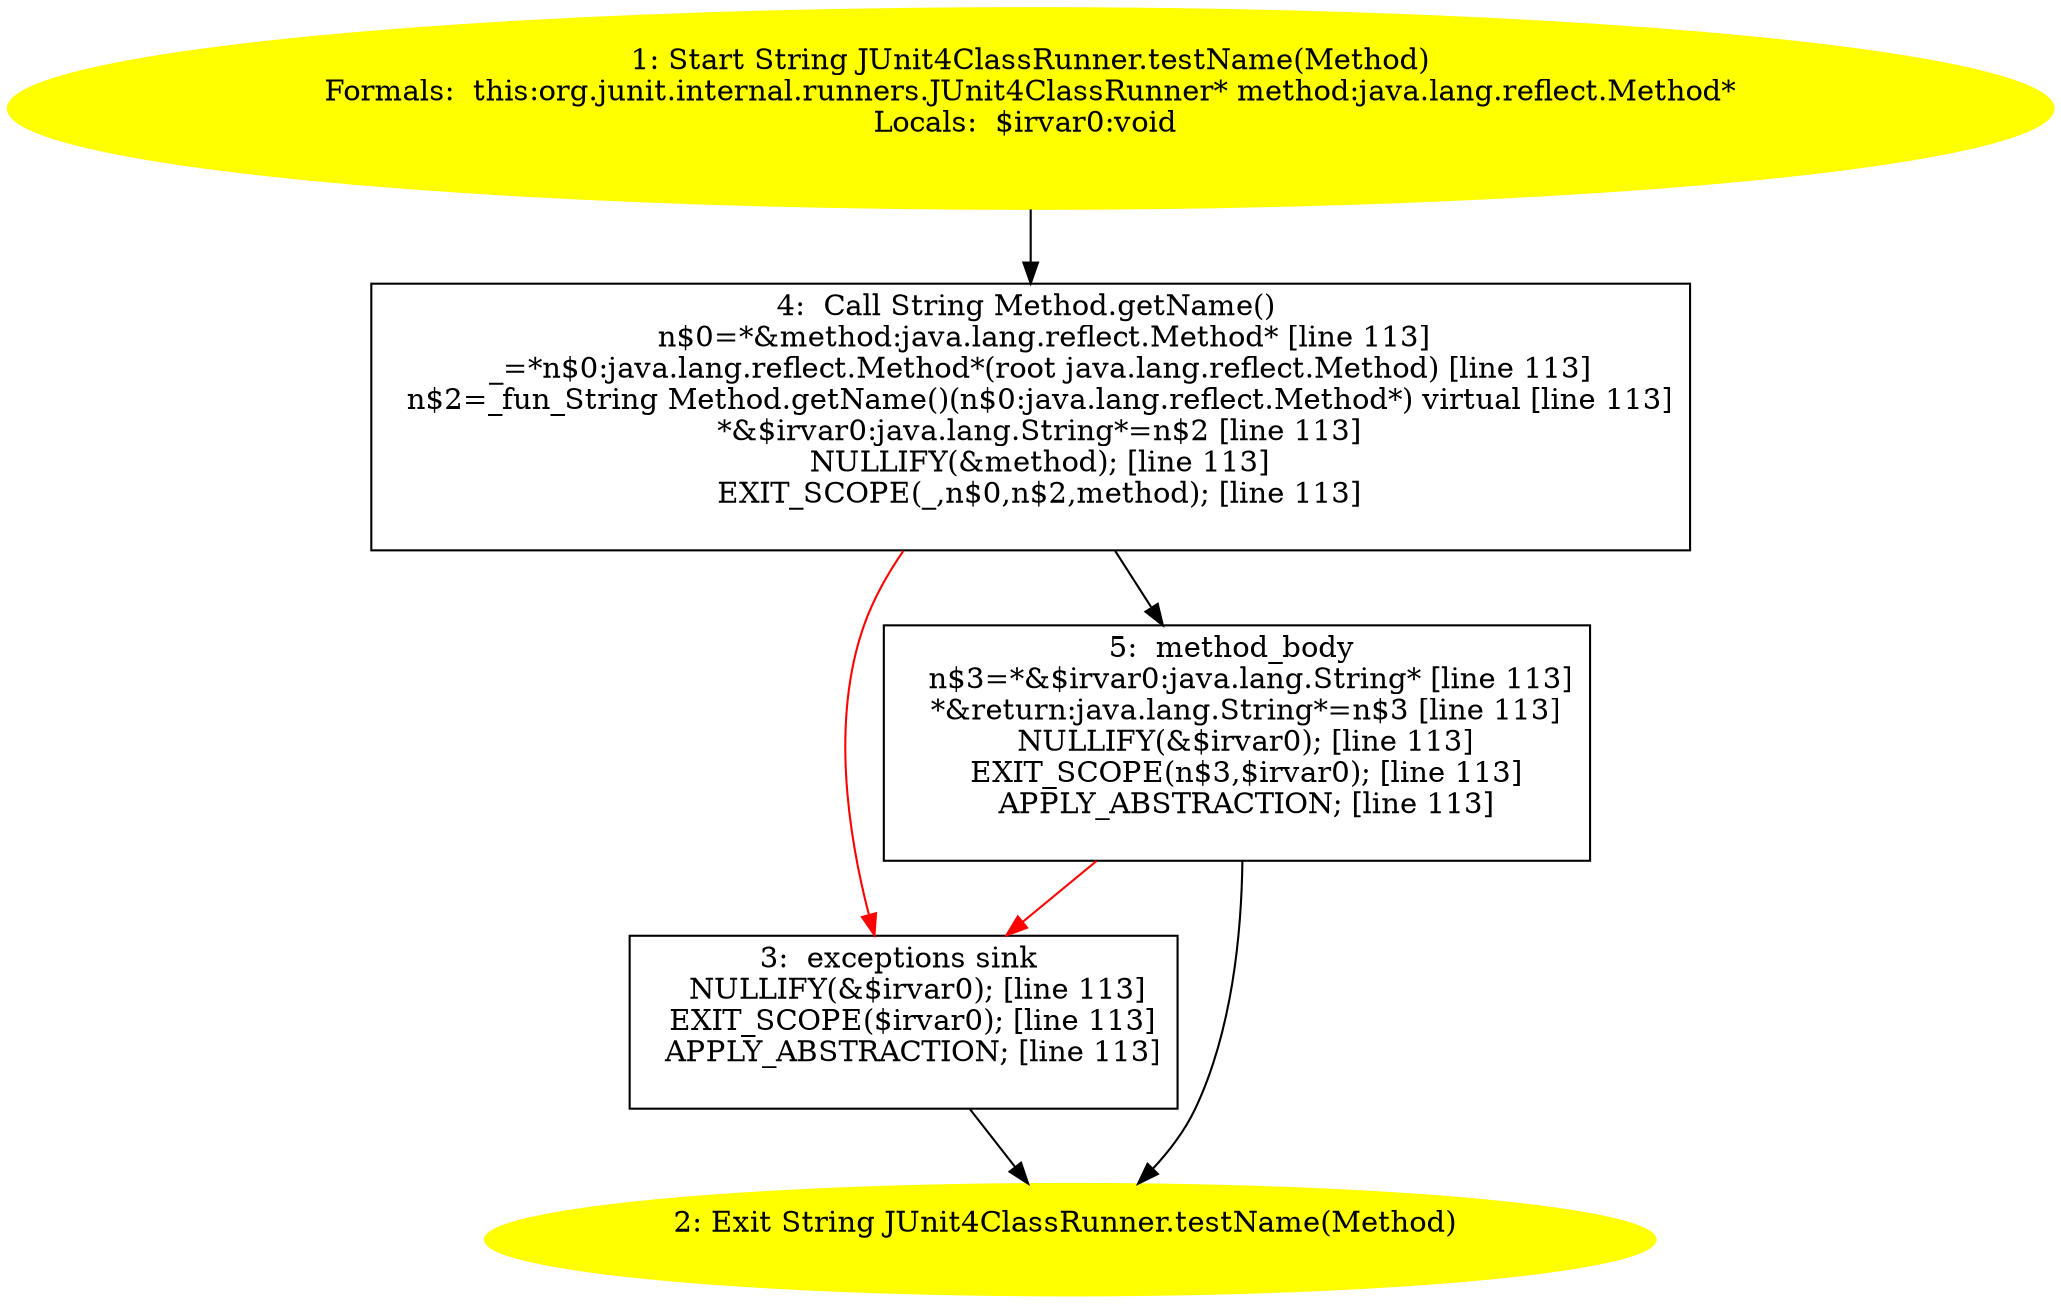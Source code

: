/* @generated */
digraph cfg {
"org.junit.internal.runners.JUnit4ClassRunner.testName(java.lang.reflect.Method):java.lang.String.c1588c1982d8f3291476c3c73fa71007_1" [label="1: Start String JUnit4ClassRunner.testName(Method)\nFormals:  this:org.junit.internal.runners.JUnit4ClassRunner* method:java.lang.reflect.Method*\nLocals:  $irvar0:void \n  " color=yellow style=filled]
	

	 "org.junit.internal.runners.JUnit4ClassRunner.testName(java.lang.reflect.Method):java.lang.String.c1588c1982d8f3291476c3c73fa71007_1" -> "org.junit.internal.runners.JUnit4ClassRunner.testName(java.lang.reflect.Method):java.lang.String.c1588c1982d8f3291476c3c73fa71007_4" ;
"org.junit.internal.runners.JUnit4ClassRunner.testName(java.lang.reflect.Method):java.lang.String.c1588c1982d8f3291476c3c73fa71007_2" [label="2: Exit String JUnit4ClassRunner.testName(Method) \n  " color=yellow style=filled]
	

"org.junit.internal.runners.JUnit4ClassRunner.testName(java.lang.reflect.Method):java.lang.String.c1588c1982d8f3291476c3c73fa71007_3" [label="3:  exceptions sink \n   NULLIFY(&$irvar0); [line 113]\n  EXIT_SCOPE($irvar0); [line 113]\n  APPLY_ABSTRACTION; [line 113]\n " shape="box"]
	

	 "org.junit.internal.runners.JUnit4ClassRunner.testName(java.lang.reflect.Method):java.lang.String.c1588c1982d8f3291476c3c73fa71007_3" -> "org.junit.internal.runners.JUnit4ClassRunner.testName(java.lang.reflect.Method):java.lang.String.c1588c1982d8f3291476c3c73fa71007_2" ;
"org.junit.internal.runners.JUnit4ClassRunner.testName(java.lang.reflect.Method):java.lang.String.c1588c1982d8f3291476c3c73fa71007_4" [label="4:  Call String Method.getName() \n   n$0=*&method:java.lang.reflect.Method* [line 113]\n  _=*n$0:java.lang.reflect.Method*(root java.lang.reflect.Method) [line 113]\n  n$2=_fun_String Method.getName()(n$0:java.lang.reflect.Method*) virtual [line 113]\n  *&$irvar0:java.lang.String*=n$2 [line 113]\n  NULLIFY(&method); [line 113]\n  EXIT_SCOPE(_,n$0,n$2,method); [line 113]\n " shape="box"]
	

	 "org.junit.internal.runners.JUnit4ClassRunner.testName(java.lang.reflect.Method):java.lang.String.c1588c1982d8f3291476c3c73fa71007_4" -> "org.junit.internal.runners.JUnit4ClassRunner.testName(java.lang.reflect.Method):java.lang.String.c1588c1982d8f3291476c3c73fa71007_5" ;
	 "org.junit.internal.runners.JUnit4ClassRunner.testName(java.lang.reflect.Method):java.lang.String.c1588c1982d8f3291476c3c73fa71007_4" -> "org.junit.internal.runners.JUnit4ClassRunner.testName(java.lang.reflect.Method):java.lang.String.c1588c1982d8f3291476c3c73fa71007_3" [color="red" ];
"org.junit.internal.runners.JUnit4ClassRunner.testName(java.lang.reflect.Method):java.lang.String.c1588c1982d8f3291476c3c73fa71007_5" [label="5:  method_body \n   n$3=*&$irvar0:java.lang.String* [line 113]\n  *&return:java.lang.String*=n$3 [line 113]\n  NULLIFY(&$irvar0); [line 113]\n  EXIT_SCOPE(n$3,$irvar0); [line 113]\n  APPLY_ABSTRACTION; [line 113]\n " shape="box"]
	

	 "org.junit.internal.runners.JUnit4ClassRunner.testName(java.lang.reflect.Method):java.lang.String.c1588c1982d8f3291476c3c73fa71007_5" -> "org.junit.internal.runners.JUnit4ClassRunner.testName(java.lang.reflect.Method):java.lang.String.c1588c1982d8f3291476c3c73fa71007_2" ;
	 "org.junit.internal.runners.JUnit4ClassRunner.testName(java.lang.reflect.Method):java.lang.String.c1588c1982d8f3291476c3c73fa71007_5" -> "org.junit.internal.runners.JUnit4ClassRunner.testName(java.lang.reflect.Method):java.lang.String.c1588c1982d8f3291476c3c73fa71007_3" [color="red" ];
}
